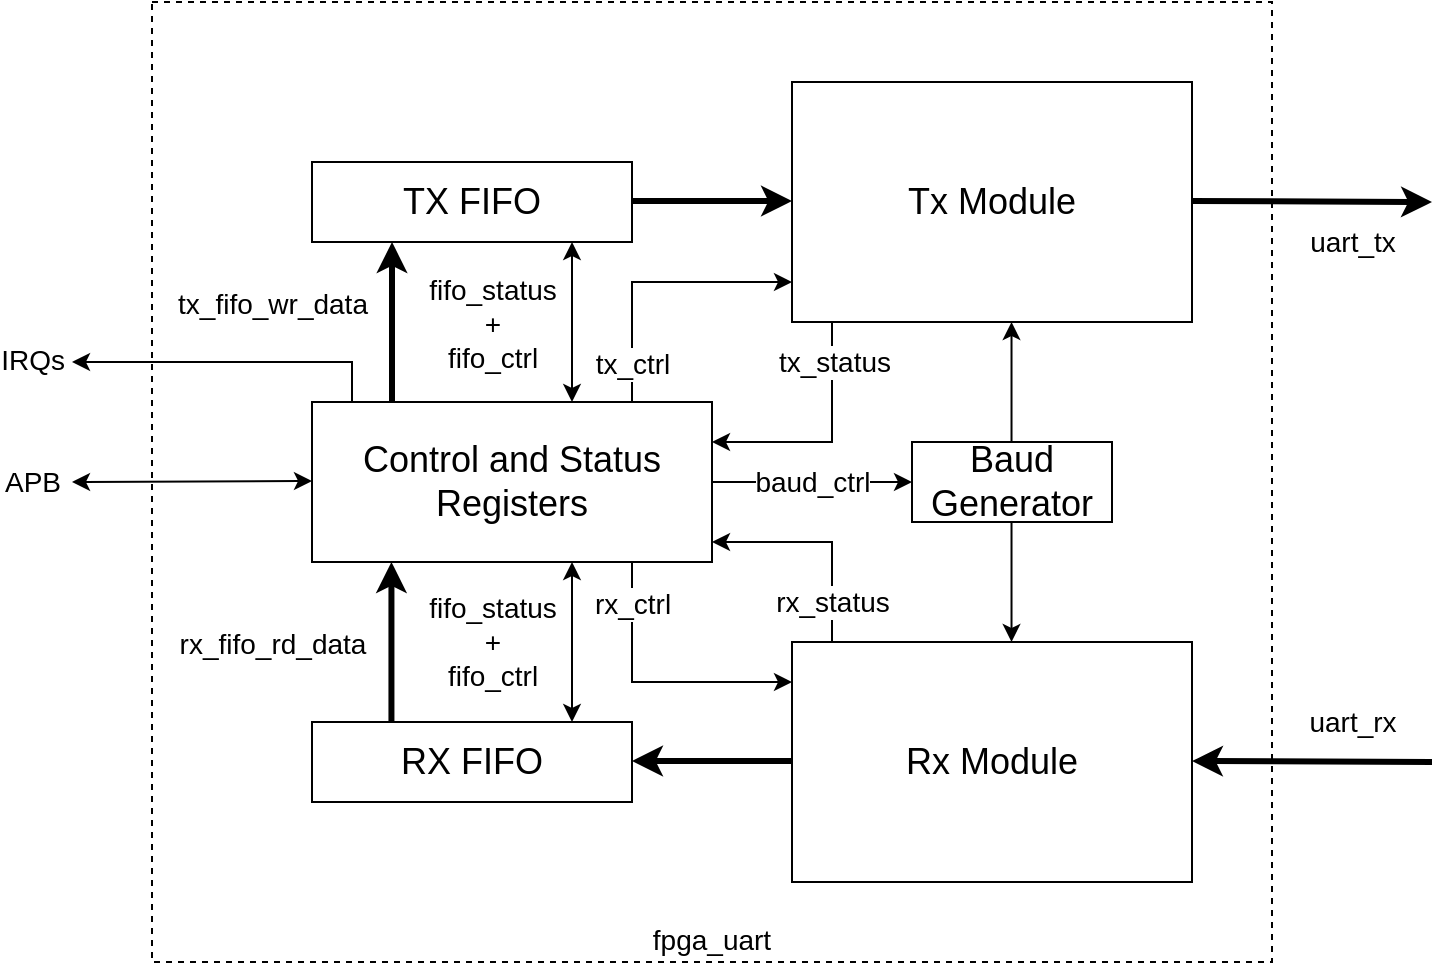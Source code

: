 <mxfile version="24.7.5" pages="4">
  <diagram name="top_arch" id="dmqPP2nq7aVV44zN7D86">
    <mxGraphModel dx="846" dy="693" grid="1" gridSize="10" guides="1" tooltips="1" connect="1" arrows="1" fold="1" page="1" pageScale="1" pageWidth="1654" pageHeight="1169" math="0" shadow="0">
      <root>
        <mxCell id="0" />
        <mxCell id="1" parent="0" />
        <mxCell id="hYlFAcJifRF6RlRnR0hZ-1" value="Baud Generator" style="rounded=0;whiteSpace=wrap;html=1;fontSize=18;" parent="1" vertex="1">
          <mxGeometry x="500" y="260" width="100" height="40" as="geometry" />
        </mxCell>
        <mxCell id="hYlFAcJifRF6RlRnR0hZ-2" value="Tx Module" style="rounded=0;whiteSpace=wrap;html=1;fontSize=18;" parent="1" vertex="1">
          <mxGeometry x="440" y="80" width="200" height="120" as="geometry" />
        </mxCell>
        <mxCell id="hYlFAcJifRF6RlRnR0hZ-3" value="Rx Module" style="rounded=0;whiteSpace=wrap;html=1;fontSize=18;" parent="1" vertex="1">
          <mxGeometry x="440" y="360" width="200" height="120" as="geometry" />
        </mxCell>
        <mxCell id="hYlFAcJifRF6RlRnR0hZ-6" value="TX FIFO" style="rounded=0;whiteSpace=wrap;html=1;fontSize=18;" parent="1" vertex="1">
          <mxGeometry x="200" y="120" width="160" height="40" as="geometry" />
        </mxCell>
        <mxCell id="hYlFAcJifRF6RlRnR0hZ-7" value="RX FIFO" style="rounded=0;whiteSpace=wrap;html=1;fontSize=18;" parent="1" vertex="1">
          <mxGeometry x="200" y="400" width="160" height="40" as="geometry" />
        </mxCell>
        <mxCell id="hYlFAcJifRF6RlRnR0hZ-11" value="" style="endArrow=classic;html=1;rounded=0;fontSize=18;strokeWidth=3;" parent="1" edge="1">
          <mxGeometry width="50" height="50" relative="1" as="geometry">
            <mxPoint x="440" y="419.52" as="sourcePoint" />
            <mxPoint x="360" y="419.52" as="targetPoint" />
          </mxGeometry>
        </mxCell>
        <mxCell id="hYlFAcJifRF6RlRnR0hZ-12" value="" style="endArrow=classic;html=1;rounded=0;fontSize=18;strokeWidth=3;" parent="1" edge="1">
          <mxGeometry width="50" height="50" relative="1" as="geometry">
            <mxPoint x="360" y="139.52" as="sourcePoint" />
            <mxPoint x="440" y="139.52" as="targetPoint" />
          </mxGeometry>
        </mxCell>
        <mxCell id="hYlFAcJifRF6RlRnR0hZ-15" value="" style="endArrow=classic;html=1;rounded=0;fontSize=18;strokeWidth=3;" parent="1" edge="1">
          <mxGeometry width="50" height="50" relative="1" as="geometry">
            <mxPoint x="239.72" y="400" as="sourcePoint" />
            <mxPoint x="239.72" y="320" as="targetPoint" />
          </mxGeometry>
        </mxCell>
        <mxCell id="YpXs3LxsKBOiV3e7lCxs-26" value="rx_fifo_rd_data" style="edgeLabel;html=1;align=center;verticalAlign=middle;resizable=0;points=[];fontSize=14;" parent="hYlFAcJifRF6RlRnR0hZ-15" vertex="1" connectable="0">
          <mxGeometry x="0.29" y="-1" relative="1" as="geometry">
            <mxPoint x="-61" y="12" as="offset" />
          </mxGeometry>
        </mxCell>
        <mxCell id="hYlFAcJifRF6RlRnR0hZ-16" value="" style="endArrow=classic;html=1;rounded=0;fontSize=18;strokeWidth=3;" parent="1" edge="1">
          <mxGeometry width="50" height="50" relative="1" as="geometry">
            <mxPoint x="240" y="240" as="sourcePoint" />
            <mxPoint x="240" y="160.0" as="targetPoint" />
          </mxGeometry>
        </mxCell>
        <mxCell id="YpXs3LxsKBOiV3e7lCxs-25" value="tx_fifo_wr_data" style="edgeLabel;html=1;align=center;verticalAlign=middle;resizable=0;points=[];fontSize=14;" parent="hYlFAcJifRF6RlRnR0hZ-16" vertex="1" connectable="0">
          <mxGeometry x="-0.662" y="1" relative="1" as="geometry">
            <mxPoint x="-59" y="-36" as="offset" />
          </mxGeometry>
        </mxCell>
        <mxCell id="hYlFAcJifRF6RlRnR0hZ-19" value="" style="endArrow=classic;html=1;rounded=0;fontSize=18;strokeWidth=3;" parent="1" edge="1">
          <mxGeometry width="50" height="50" relative="1" as="geometry">
            <mxPoint x="760" y="420" as="sourcePoint" />
            <mxPoint x="640" y="419.52" as="targetPoint" />
          </mxGeometry>
        </mxCell>
        <mxCell id="YpXs3LxsKBOiV3e7lCxs-35" value="uart_rx" style="edgeLabel;html=1;align=center;verticalAlign=middle;resizable=0;points=[];fontSize=14;" parent="hYlFAcJifRF6RlRnR0hZ-19" vertex="1" connectable="0">
          <mxGeometry x="-0.266" y="-5" relative="1" as="geometry">
            <mxPoint x="4" y="-15" as="offset" />
          </mxGeometry>
        </mxCell>
        <mxCell id="hYlFAcJifRF6RlRnR0hZ-20" value="" style="endArrow=classic;html=1;rounded=0;fontSize=18;strokeWidth=3;" parent="1" edge="1">
          <mxGeometry width="50" height="50" relative="1" as="geometry">
            <mxPoint x="640" y="139.52" as="sourcePoint" />
            <mxPoint x="760" y="140" as="targetPoint" />
          </mxGeometry>
        </mxCell>
        <mxCell id="YpXs3LxsKBOiV3e7lCxs-36" value="uart_tx" style="edgeLabel;html=1;align=center;verticalAlign=middle;resizable=0;points=[];fontSize=14;" parent="hYlFAcJifRF6RlRnR0hZ-20" vertex="1" connectable="0">
          <mxGeometry x="0.233" y="4" relative="1" as="geometry">
            <mxPoint x="6" y="24" as="offset" />
          </mxGeometry>
        </mxCell>
        <mxCell id="YpXs3LxsKBOiV3e7lCxs-30" style="edgeStyle=orthogonalEdgeStyle;rounded=0;orthogonalLoop=1;jettySize=auto;html=1;exitX=1;exitY=0.5;exitDx=0;exitDy=0;fontSize=14;startArrow=none;startFill=0;" parent="1" source="hYlFAcJifRF6RlRnR0hZ-23" edge="1">
          <mxGeometry relative="1" as="geometry">
            <mxPoint x="500" y="280" as="targetPoint" />
          </mxGeometry>
        </mxCell>
        <mxCell id="YpXs3LxsKBOiV3e7lCxs-31" value="baud_ctrl" style="edgeLabel;html=1;align=center;verticalAlign=middle;resizable=0;points=[];fontSize=14;" parent="YpXs3LxsKBOiV3e7lCxs-30" vertex="1" connectable="0">
          <mxGeometry x="-0.366" y="1" relative="1" as="geometry">
            <mxPoint x="18" y="1" as="offset" />
          </mxGeometry>
        </mxCell>
        <mxCell id="hYlFAcJifRF6RlRnR0hZ-23" value="Control and Status Registers" style="rounded=0;whiteSpace=wrap;html=1;fontSize=18;" parent="1" vertex="1">
          <mxGeometry x="200" y="240" width="200" height="80" as="geometry" />
        </mxCell>
        <mxCell id="hYlFAcJifRF6RlRnR0hZ-24" value="" style="endArrow=classic;html=1;rounded=0;strokeWidth=1;fontSize=18;startArrow=classic;startFill=1;" parent="1" edge="1">
          <mxGeometry width="50" height="50" relative="1" as="geometry">
            <mxPoint x="330" y="160" as="sourcePoint" />
            <mxPoint x="330" y="240" as="targetPoint" />
          </mxGeometry>
        </mxCell>
        <mxCell id="YpXs3LxsKBOiV3e7lCxs-14" value="fifo_status&lt;div&gt;+&lt;/div&gt;&lt;div&gt;fifo_ctrl&lt;/div&gt;" style="edgeLabel;html=1;align=center;verticalAlign=middle;resizable=0;points=[];fontSize=14;" parent="hYlFAcJifRF6RlRnR0hZ-24" vertex="1" connectable="0">
          <mxGeometry x="-0.268" y="-2" relative="1" as="geometry">
            <mxPoint x="-38" y="11" as="offset" />
          </mxGeometry>
        </mxCell>
        <mxCell id="hYlFAcJifRF6RlRnR0hZ-26" value="" style="endArrow=classic;html=1;rounded=0;strokeWidth=1;fontSize=18;startArrow=classic;startFill=1;" parent="1" edge="1">
          <mxGeometry width="50" height="50" relative="1" as="geometry">
            <mxPoint x="330.0" y="400" as="sourcePoint" />
            <mxPoint x="330.0" y="320" as="targetPoint" />
          </mxGeometry>
        </mxCell>
        <mxCell id="YpXs3LxsKBOiV3e7lCxs-13" value="fifo_status&lt;div&gt;+&lt;/div&gt;&lt;div&gt;fifo_ctrl&lt;/div&gt;" style="edgeLabel;html=1;align=center;verticalAlign=middle;resizable=0;points=[];fontSize=14;" parent="hYlFAcJifRF6RlRnR0hZ-26" vertex="1" connectable="0">
          <mxGeometry x="-0.249" y="-2" relative="1" as="geometry">
            <mxPoint x="-42" y="-10" as="offset" />
          </mxGeometry>
        </mxCell>
        <mxCell id="YpXs3LxsKBOiV3e7lCxs-1" value="" style="endArrow=classic;html=1;rounded=0;startArrow=classic;startFill=1;" parent="1" edge="1">
          <mxGeometry width="50" height="50" relative="1" as="geometry">
            <mxPoint x="80" y="280" as="sourcePoint" />
            <mxPoint x="200" y="279.5" as="targetPoint" />
          </mxGeometry>
        </mxCell>
        <mxCell id="YpXs3LxsKBOiV3e7lCxs-3" value="APB" style="edgeLabel;html=1;align=center;verticalAlign=middle;resizable=0;points=[];fontSize=14;" parent="YpXs3LxsKBOiV3e7lCxs-1" vertex="1" connectable="0">
          <mxGeometry x="-0.44" relative="1" as="geometry">
            <mxPoint x="-54" as="offset" />
          </mxGeometry>
        </mxCell>
        <mxCell id="YpXs3LxsKBOiV3e7lCxs-6" value="" style="endArrow=classic;html=1;rounded=0;fontSize=14;" parent="1" edge="1">
          <mxGeometry width="50" height="50" relative="1" as="geometry">
            <mxPoint x="460" y="360" as="sourcePoint" />
            <mxPoint x="400" y="310" as="targetPoint" />
            <Array as="points">
              <mxPoint x="460" y="340" />
              <mxPoint x="460" y="310" />
            </Array>
          </mxGeometry>
        </mxCell>
        <mxCell id="YpXs3LxsKBOiV3e7lCxs-24" value="rx_status" style="edgeLabel;html=1;align=center;verticalAlign=middle;resizable=0;points=[];fontSize=14;" parent="YpXs3LxsKBOiV3e7lCxs-6" vertex="1" connectable="0">
          <mxGeometry x="0.244" relative="1" as="geometry">
            <mxPoint x="18" y="30" as="offset" />
          </mxGeometry>
        </mxCell>
        <mxCell id="YpXs3LxsKBOiV3e7lCxs-15" value="" style="endArrow=classic;html=1;rounded=0;fontSize=14;" parent="1" edge="1">
          <mxGeometry width="50" height="50" relative="1" as="geometry">
            <mxPoint x="360" y="240" as="sourcePoint" />
            <mxPoint x="440" y="180" as="targetPoint" />
            <Array as="points">
              <mxPoint x="360" y="180" />
            </Array>
          </mxGeometry>
        </mxCell>
        <mxCell id="YpXs3LxsKBOiV3e7lCxs-21" value="tx_ctrl" style="edgeLabel;html=1;align=center;verticalAlign=middle;resizable=0;points=[];fontSize=14;" parent="YpXs3LxsKBOiV3e7lCxs-15" vertex="1" connectable="0">
          <mxGeometry x="-0.731" y="-2" relative="1" as="geometry">
            <mxPoint x="-2" as="offset" />
          </mxGeometry>
        </mxCell>
        <mxCell id="YpXs3LxsKBOiV3e7lCxs-16" value="" style="endArrow=classic;html=1;rounded=0;fontSize=14;" parent="1" edge="1">
          <mxGeometry width="50" height="50" relative="1" as="geometry">
            <mxPoint x="360" y="320" as="sourcePoint" />
            <mxPoint x="440" y="380" as="targetPoint" />
            <Array as="points">
              <mxPoint x="360" y="380" />
            </Array>
          </mxGeometry>
        </mxCell>
        <mxCell id="YpXs3LxsKBOiV3e7lCxs-22" value="rx_ctrl" style="edgeLabel;html=1;align=center;verticalAlign=middle;resizable=0;points=[];fontSize=14;" parent="YpXs3LxsKBOiV3e7lCxs-16" vertex="1" connectable="0">
          <mxGeometry x="-0.378" y="-1" relative="1" as="geometry">
            <mxPoint x="1" y="-23" as="offset" />
          </mxGeometry>
        </mxCell>
        <mxCell id="YpXs3LxsKBOiV3e7lCxs-27" value="" style="endArrow=classic;html=1;rounded=0;fontSize=14;" parent="1" edge="1">
          <mxGeometry width="50" height="50" relative="1" as="geometry">
            <mxPoint x="460" y="200" as="sourcePoint" />
            <mxPoint x="400" y="260" as="targetPoint" />
            <Array as="points">
              <mxPoint x="460" y="260" />
            </Array>
          </mxGeometry>
        </mxCell>
        <mxCell id="YpXs3LxsKBOiV3e7lCxs-28" value="tx_status" style="edgeLabel;html=1;align=center;verticalAlign=middle;resizable=0;points=[];fontSize=14;" parent="YpXs3LxsKBOiV3e7lCxs-27" vertex="1" connectable="0">
          <mxGeometry x="0.244" relative="1" as="geometry">
            <mxPoint x="15" y="-40" as="offset" />
          </mxGeometry>
        </mxCell>
        <mxCell id="YpXs3LxsKBOiV3e7lCxs-33" value="" style="endArrow=classic;html=1;rounded=0;fontSize=14;" parent="1" edge="1">
          <mxGeometry width="50" height="50" relative="1" as="geometry">
            <mxPoint x="549.76" y="260" as="sourcePoint" />
            <mxPoint x="549.76" y="200" as="targetPoint" />
          </mxGeometry>
        </mxCell>
        <mxCell id="YpXs3LxsKBOiV3e7lCxs-34" value="" style="endArrow=classic;html=1;rounded=0;fontSize=14;" parent="1" edge="1">
          <mxGeometry width="50" height="50" relative="1" as="geometry">
            <mxPoint x="549.76" y="300" as="sourcePoint" />
            <mxPoint x="549.76" y="360" as="targetPoint" />
          </mxGeometry>
        </mxCell>
        <mxCell id="YpXs3LxsKBOiV3e7lCxs-37" value="" style="endArrow=classic;html=1;rounded=0;fontSize=14;" parent="1" edge="1">
          <mxGeometry width="50" height="50" relative="1" as="geometry">
            <mxPoint x="220" y="240" as="sourcePoint" />
            <mxPoint x="80" y="220" as="targetPoint" />
            <Array as="points">
              <mxPoint x="220" y="220" />
            </Array>
          </mxGeometry>
        </mxCell>
        <mxCell id="YpXs3LxsKBOiV3e7lCxs-38" value="IRQs" style="edgeLabel;html=1;align=center;verticalAlign=middle;resizable=0;points=[];fontSize=14;" parent="YpXs3LxsKBOiV3e7lCxs-37" vertex="1" connectable="0">
          <mxGeometry x="0.475" y="-1" relative="1" as="geometry">
            <mxPoint x="-62" as="offset" />
          </mxGeometry>
        </mxCell>
        <mxCell id="YpXs3LxsKBOiV3e7lCxs-39" value="fpga_uart" style="rounded=0;whiteSpace=wrap;html=1;fontSize=14;fillColor=none;dashed=1;verticalAlign=bottom;" parent="1" vertex="1">
          <mxGeometry x="120" y="40" width="560" height="480" as="geometry" />
        </mxCell>
      </root>
    </mxGraphModel>
  </diagram>
  <diagram id="eMx6T5mzk8EjuysxxbGC" name="tx_module">
    <mxGraphModel dx="1719" dy="693" grid="1" gridSize="10" guides="1" tooltips="1" connect="1" arrows="1" fold="1" page="1" pageScale="1" pageWidth="2339" pageHeight="3300" math="0" shadow="0">
      <root>
        <mxCell id="0" />
        <mxCell id="1" parent="0" />
        <mxCell id="U-C6g00oCWT3oCDxQzKe-1" value="tx_data_r" style="rounded=0;whiteSpace=wrap;html=1;" parent="1" vertex="1">
          <mxGeometry x="120" y="360" width="160" height="40" as="geometry" />
        </mxCell>
        <mxCell id="U-C6g00oCWT3oCDxQzKe-7" style="edgeStyle=orthogonalEdgeStyle;rounded=0;orthogonalLoop=1;jettySize=auto;html=1;exitX=1;exitY=0.5;exitDx=0;exitDy=0;" parent="1" source="U-C6g00oCWT3oCDxQzKe-2" target="U-C6g00oCWT3oCDxQzKe-6" edge="1">
          <mxGeometry relative="1" as="geometry" />
        </mxCell>
        <mxCell id="U-C6g00oCWT3oCDxQzKe-8" value="tx_en_s == 1" style="edgeLabel;html=1;align=center;verticalAlign=middle;resizable=0;points=[];" parent="U-C6g00oCWT3oCDxQzKe-7" vertex="1" connectable="0">
          <mxGeometry x="-0.103" y="-1" relative="1" as="geometry">
            <mxPoint x="11" y="-21" as="offset" />
          </mxGeometry>
        </mxCell>
        <mxCell id="U-C6g00oCWT3oCDxQzKe-37" value="tx_en_s == 0" style="edgeStyle=orthogonalEdgeStyle;rounded=0;orthogonalLoop=1;jettySize=auto;html=1;exitX=0.5;exitY=0;exitDx=0;exitDy=0;entryX=0.5;entryY=0;entryDx=0;entryDy=0;" parent="1" target="U-C6g00oCWT3oCDxQzKe-2" edge="1">
          <mxGeometry x="-0.714" y="40" relative="1" as="geometry">
            <mxPoint x="640" y="40" as="sourcePoint" />
            <mxPoint as="offset" />
          </mxGeometry>
        </mxCell>
        <mxCell id="U-C6g00oCWT3oCDxQzKe-2" value="reset" style="ellipse;shape=doubleEllipse;whiteSpace=wrap;html=1;aspect=fixed;" parent="1" vertex="1">
          <mxGeometry x="600" y="110" width="80" height="80" as="geometry" />
        </mxCell>
        <mxCell id="U-C6g00oCWT3oCDxQzKe-3" value="" style="shape=image;verticalLabelPosition=bottom;labelBackgroundColor=default;verticalAlign=top;aspect=fixed;imageAspect=0;image=https://eeherald.s3.amazonaws.com/uploads/ckeditor/pictures/oldarticleimages/rs232-3.jpg;imageBorder=default;" parent="1" vertex="1">
          <mxGeometry x="40" y="40" width="511.48" height="240" as="geometry" />
        </mxCell>
        <mxCell id="U-C6g00oCWT3oCDxQzKe-4" value="tx_en" style="rounded=0;whiteSpace=wrap;html=1;" parent="1" vertex="1">
          <mxGeometry x="120" y="400" width="160" height="40" as="geometry" />
        </mxCell>
        <mxCell id="U-C6g00oCWT3oCDxQzKe-10" value="busy_r = 1" style="edgeStyle=orthogonalEdgeStyle;rounded=0;orthogonalLoop=1;jettySize=auto;html=1;exitX=1;exitY=0.5;exitDx=0;exitDy=0;entryX=0;entryY=0.5;entryDx=0;entryDy=0;fontStyle=1" parent="1" source="U-C6g00oCWT3oCDxQzKe-6" target="U-C6g00oCWT3oCDxQzKe-9" edge="1">
          <mxGeometry y="-10" relative="1" as="geometry">
            <mxPoint as="offset" />
          </mxGeometry>
        </mxCell>
        <mxCell id="U-C6g00oCWT3oCDxQzKe-11" value="&lt;div&gt;tx_start_s == 1&lt;/div&gt;" style="edgeLabel;html=1;align=center;verticalAlign=middle;resizable=0;points=[];" parent="U-C6g00oCWT3oCDxQzKe-10" vertex="1" connectable="0">
          <mxGeometry x="-0.22" y="-1" relative="1" as="geometry">
            <mxPoint x="11" y="-21" as="offset" />
          </mxGeometry>
        </mxCell>
        <mxCell id="U-C6g00oCWT3oCDxQzKe-6" value="idle" style="ellipse;whiteSpace=wrap;html=1;" parent="1" vertex="1">
          <mxGeometry x="740" y="200" width="120" height="80" as="geometry" />
        </mxCell>
        <mxCell id="U-C6g00oCWT3oCDxQzKe-14" value="bit_count_done_s == 1" style="edgeStyle=orthogonalEdgeStyle;rounded=0;orthogonalLoop=1;jettySize=auto;html=1;exitX=0.5;exitY=1;exitDx=0;exitDy=0;entryX=0.5;entryY=0;entryDx=0;entryDy=0;" parent="1" source="U-C6g00oCWT3oCDxQzKe-9" target="U-C6g00oCWT3oCDxQzKe-13" edge="1">
          <mxGeometry relative="1" as="geometry" />
        </mxCell>
        <mxCell id="U-C6g00oCWT3oCDxQzKe-9" value="send_start" style="ellipse;whiteSpace=wrap;html=1;" parent="1" vertex="1">
          <mxGeometry x="960" y="200" width="120" height="80" as="geometry" />
        </mxCell>
        <mxCell id="U-C6g00oCWT3oCDxQzKe-12" value="&lt;div&gt;tx_start&lt;i&gt;&lt;br&gt;&lt;/i&gt;&lt;/div&gt;&lt;div&gt;&lt;i&gt;Should be cleared after set&lt;/i&gt;&lt;br&gt;&lt;/div&gt;" style="rounded=0;whiteSpace=wrap;html=1;" parent="1" vertex="1">
          <mxGeometry x="120" y="440" width="160" height="40" as="geometry" />
        </mxCell>
        <mxCell id="U-C6g00oCWT3oCDxQzKe-19" style="edgeStyle=orthogonalEdgeStyle;rounded=0;orthogonalLoop=1;jettySize=auto;html=1;exitX=0;exitY=0.5;exitDx=0;exitDy=0;entryX=1;entryY=0.5;entryDx=0;entryDy=0;" parent="1" source="U-C6g00oCWT3oCDxQzKe-13" target="U-C6g00oCWT3oCDxQzKe-18" edge="1">
          <mxGeometry relative="1" as="geometry" />
        </mxCell>
        <mxCell id="U-C6g00oCWT3oCDxQzKe-20" value="&lt;div&gt;bit_count_done_s == 1 &amp;amp;&amp;amp; &lt;br&gt;&lt;/div&gt;&lt;div&gt;data_counter_r == data_count_max_r &amp;amp;&amp;amp; &lt;br&gt;&lt;/div&gt;&lt;div&gt;parity_en_s == 1&lt;/div&gt;" style="edgeLabel;html=1;align=center;verticalAlign=middle;resizable=0;points=[];" parent="U-C6g00oCWT3oCDxQzKe-19" vertex="1" connectable="0">
          <mxGeometry x="0.108" y="-2" relative="1" as="geometry">
            <mxPoint x="-58" y="-124" as="offset" />
          </mxGeometry>
        </mxCell>
        <mxCell id="U-C6g00oCWT3oCDxQzKe-21" value="&lt;b&gt;parity_s = 1&lt;/b&gt;" style="edgeLabel;html=1;align=center;verticalAlign=middle;resizable=0;points=[];" parent="U-C6g00oCWT3oCDxQzKe-19" vertex="1" connectable="0">
          <mxGeometry x="0.331" y="1" relative="1" as="geometry">
            <mxPoint x="-41" y="-113" as="offset" />
          </mxGeometry>
        </mxCell>
        <mxCell id="U-C6g00oCWT3oCDxQzKe-24" style="edgeStyle=orthogonalEdgeStyle;rounded=0;orthogonalLoop=1;jettySize=auto;html=1;exitX=0.5;exitY=1;exitDx=0;exitDy=0;" parent="1" source="U-C6g00oCWT3oCDxQzKe-13" target="U-C6g00oCWT3oCDxQzKe-23" edge="1">
          <mxGeometry relative="1" as="geometry" />
        </mxCell>
        <mxCell id="U-C6g00oCWT3oCDxQzKe-13" value="send_data" style="ellipse;whiteSpace=wrap;html=1;" parent="1" vertex="1">
          <mxGeometry x="960" y="360" width="120" height="80" as="geometry" />
        </mxCell>
        <mxCell id="U-C6g00oCWT3oCDxQzKe-15" style="edgeStyle=orthogonalEdgeStyle;rounded=0;orthogonalLoop=1;jettySize=auto;html=1;exitX=1;exitY=0;exitDx=0;exitDy=0;entryX=1;entryY=0.5;entryDx=0;entryDy=0;" parent="1" source="U-C6g00oCWT3oCDxQzKe-13" target="U-C6g00oCWT3oCDxQzKe-13" edge="1">
          <mxGeometry relative="1" as="geometry">
            <Array as="points">
              <mxPoint x="1200" y="372" />
              <mxPoint x="1200" y="400" />
            </Array>
          </mxGeometry>
        </mxCell>
        <mxCell id="U-C6g00oCWT3oCDxQzKe-16" value="&lt;div&gt;bit_count_done_s == 1 &amp;amp;&amp;amp; &lt;br&gt;&lt;/div&gt;&lt;div&gt;data_counter_r != data_count_max_r&lt;/div&gt;" style="edgeLabel;html=1;align=center;verticalAlign=middle;resizable=0;points=[];" parent="U-C6g00oCWT3oCDxQzKe-15" vertex="1" connectable="0">
          <mxGeometry x="0.328" y="-2" relative="1" as="geometry">
            <mxPoint x="124" y="-38" as="offset" />
          </mxGeometry>
        </mxCell>
        <mxCell id="U-C6g00oCWT3oCDxQzKe-17" value="&lt;b&gt;data_counter_s ++&lt;/b&gt;" style="text;html=1;align=center;verticalAlign=middle;resizable=0;points=[];autosize=1;strokeColor=none;fillColor=none;" parent="1" vertex="1">
          <mxGeometry x="1210" y="380" width="130" height="30" as="geometry" />
        </mxCell>
        <mxCell id="U-C6g00oCWT3oCDxQzKe-25" style="edgeStyle=orthogonalEdgeStyle;rounded=0;orthogonalLoop=1;jettySize=auto;html=1;exitX=0.5;exitY=1;exitDx=0;exitDy=0;entryX=0;entryY=0.5;entryDx=0;entryDy=0;" parent="1" source="U-C6g00oCWT3oCDxQzKe-18" target="U-C6g00oCWT3oCDxQzKe-23" edge="1">
          <mxGeometry relative="1" as="geometry" />
        </mxCell>
        <mxCell id="U-C6g00oCWT3oCDxQzKe-27" value="&lt;div&gt;bit_count_done_s == 1&lt;/div&gt;" style="edgeLabel;html=1;align=center;verticalAlign=middle;resizable=0;points=[];" parent="U-C6g00oCWT3oCDxQzKe-25" vertex="1" connectable="0">
          <mxGeometry x="-0.4" y="-3" relative="1" as="geometry">
            <mxPoint x="-83" y="-33" as="offset" />
          </mxGeometry>
        </mxCell>
        <mxCell id="U-C6g00oCWT3oCDxQzKe-18" value="send_parity" style="ellipse;whiteSpace=wrap;html=1;" parent="1" vertex="1">
          <mxGeometry x="740" y="520" width="120" height="80" as="geometry" />
        </mxCell>
        <mxCell id="U-C6g00oCWT3oCDxQzKe-22" value="&lt;div&gt;&lt;i&gt;NOTE: bit_counter_r is enabled by BAUD generator en and &lt;br&gt;&lt;/i&gt;&lt;/div&gt;&lt;div&gt;&lt;i&gt;should increment to the number of samples per bit (16). It sets bit_count_done_s for one cycle to&lt;/i&gt;&lt;/div&gt;&lt;div&gt;&lt;i&gt;&amp;nbsp;indicate that a single bit has completed&lt;br&gt;&lt;/i&gt;&lt;/div&gt;" style="text;html=1;align=center;verticalAlign=middle;resizable=0;points=[];autosize=1;strokeColor=default;fillColor=none;" parent="1" vertex="1">
          <mxGeometry x="1180" y="260" width="540" height="60" as="geometry" />
        </mxCell>
        <mxCell id="U-C6g00oCWT3oCDxQzKe-32" value="&lt;div&gt;bit_count_done_s == 1 &amp;amp;&amp;amp; &lt;br&gt;&lt;/div&gt;&lt;div&gt;stop_counter_r == stop_count_max_r&lt;/div&gt;" style="edgeStyle=orthogonalEdgeStyle;rounded=0;orthogonalLoop=1;jettySize=auto;html=1;exitX=0.5;exitY=1;exitDx=0;exitDy=0;entryX=0.5;entryY=0;entryDx=0;entryDy=0;" parent="1" source="U-C6g00oCWT3oCDxQzKe-23" target="U-C6g00oCWT3oCDxQzKe-31" edge="1">
          <mxGeometry x="-0.429" y="100" relative="1" as="geometry">
            <mxPoint as="offset" />
          </mxGeometry>
        </mxCell>
        <mxCell id="U-C6g00oCWT3oCDxQzKe-23" value="send_stop" style="ellipse;whiteSpace=wrap;html=1;" parent="1" vertex="1">
          <mxGeometry x="960" y="610" width="120" height="80" as="geometry" />
        </mxCell>
        <mxCell id="U-C6g00oCWT3oCDxQzKe-26" value="NOTE: Stop bit count can be 1, 2 or 3 long" style="text;html=1;align=center;verticalAlign=middle;resizable=0;points=[];autosize=1;strokeColor=none;fillColor=none;fontStyle=2" parent="1" vertex="1">
          <mxGeometry x="1105" y="570" width="250" height="30" as="geometry" />
        </mxCell>
        <mxCell id="U-C6g00oCWT3oCDxQzKe-28" value="&lt;div&gt;bit_count_done_s == 1 &amp;amp;&amp;amp; &lt;br&gt;&lt;/div&gt;&lt;div&gt;data_counter_r == data_count_max_r &amp;amp;&amp;amp; &lt;br&gt;&lt;/div&gt;&lt;div&gt;parity_en_s == 0&lt;br&gt;&lt;/div&gt;" style="text;whiteSpace=wrap;html=1;align=center;" parent="1" vertex="1">
          <mxGeometry x="1010" y="450" width="250" height="70" as="geometry" />
        </mxCell>
        <mxCell id="U-C6g00oCWT3oCDxQzKe-29" style="edgeStyle=orthogonalEdgeStyle;rounded=0;orthogonalLoop=1;jettySize=auto;html=1;exitX=1;exitY=0;exitDx=0;exitDy=0;entryX=1;entryY=0.5;entryDx=0;entryDy=0;" parent="1" source="U-C6g00oCWT3oCDxQzKe-23" target="U-C6g00oCWT3oCDxQzKe-23" edge="1">
          <mxGeometry relative="1" as="geometry">
            <Array as="points">
              <mxPoint x="1200" y="622" />
              <mxPoint x="1200" y="650" />
            </Array>
          </mxGeometry>
        </mxCell>
        <mxCell id="U-C6g00oCWT3oCDxQzKe-30" value="&lt;div&gt;bit_count_done_s == 1 &amp;amp;&amp;amp; &lt;br&gt;&lt;/div&gt;&lt;div&gt;stop_counter_r != stop_count_max_r&lt;/div&gt;" style="text;whiteSpace=wrap;html=1;align=center;" parent="1" vertex="1">
          <mxGeometry x="1190" y="610" width="230" height="50" as="geometry" />
        </mxCell>
        <mxCell id="U-C6g00oCWT3oCDxQzKe-36" style="edgeStyle=orthogonalEdgeStyle;rounded=0;orthogonalLoop=1;jettySize=auto;html=1;exitX=0;exitY=0.5;exitDx=0;exitDy=0;entryX=0;entryY=0.5;entryDx=0;entryDy=0;" parent="1" source="U-C6g00oCWT3oCDxQzKe-31" target="U-C6g00oCWT3oCDxQzKe-6" edge="1">
          <mxGeometry relative="1" as="geometry">
            <Array as="points">
              <mxPoint x="590" y="800" />
              <mxPoint x="590" y="240" />
            </Array>
          </mxGeometry>
        </mxCell>
        <mxCell id="U-C6g00oCWT3oCDxQzKe-31" value="done" style="ellipse;whiteSpace=wrap;html=1;" parent="1" vertex="1">
          <mxGeometry x="960" y="760" width="120" height="80" as="geometry" />
        </mxCell>
        <mxCell id="U-C6g00oCWT3oCDxQzKe-34" value="&lt;b&gt;busy_r = 0&lt;/b&gt;" style="text;html=1;align=center;verticalAlign=middle;resizable=0;points=[];autosize=1;strokeColor=none;fillColor=none;" parent="1" vertex="1">
          <mxGeometry x="1050" y="725" width="80" height="30" as="geometry" />
        </mxCell>
        <mxCell id="U-C6g00oCWT3oCDxQzKe-35" value="tx_done" style="rounded=0;whiteSpace=wrap;html=1;" parent="1" vertex="1">
          <mxGeometry x="120" y="480" width="160" height="40" as="geometry" />
        </mxCell>
        <mxCell id="U-C6g00oCWT3oCDxQzKe-39" value="tx_conf_r" style="rounded=0;whiteSpace=wrap;html=1;" parent="1" vertex="1">
          <mxGeometry x="120" y="320" width="160" height="40" as="geometry" />
        </mxCell>
        <mxCell id="U-C6g00oCWT3oCDxQzKe-40" value="&amp;nbsp;" style="text;whiteSpace=wrap;html=1;" parent="1" vertex="1">
          <mxGeometry x="490" y="410" width="40" height="40" as="geometry" />
        </mxCell>
        <mxCell id="VY4gHsjDTYXlfz43ZSgO-1" value="&lt;div&gt;stop = 1, 2, 3 (2)&lt;br&gt;&lt;/div&gt;&lt;div&gt;parity = 0, 1 (1)&lt;br&gt;&lt;/div&gt;&lt;div&gt;data =5, 6, 7, 8 (2)&lt;br&gt;&lt;/div&gt;" style="text;html=1;align=center;verticalAlign=middle;resizable=0;points=[];autosize=1;strokeColor=none;fillColor=none;" parent="1" vertex="1">
          <mxGeometry x="280" y="310" width="120" height="60" as="geometry" />
        </mxCell>
      </root>
    </mxGraphModel>
  </diagram>
  <diagram id="iIvFzZMd8XasiGLp1Ae9" name="reg_map">
    <mxGraphModel dx="982" dy="396" grid="1" gridSize="10" guides="1" tooltips="1" connect="1" arrows="1" fold="1" page="1" pageScale="1" pageWidth="827" pageHeight="1169" math="0" shadow="0">
      <root>
        <mxCell id="0" />
        <mxCell id="1" parent="0" />
        <mxCell id="69wAVwzCeIU9IjudfKjp-1" value="UART Control" style="rounded=0;whiteSpace=wrap;html=1;" vertex="1" parent="1">
          <mxGeometry x="120" y="240" width="120" height="40" as="geometry" />
        </mxCell>
        <mxCell id="69wAVwzCeIU9IjudfKjp-2" value="UART Status" style="rounded=0;whiteSpace=wrap;html=1;" vertex="1" parent="1">
          <mxGeometry x="120" y="200" width="120" height="40" as="geometry" />
        </mxCell>
        <mxCell id="69wAVwzCeIU9IjudfKjp-3" value="Tx Data" style="rounded=0;whiteSpace=wrap;html=1;" vertex="1" parent="1">
          <mxGeometry x="120" y="280" width="120" height="40" as="geometry" />
        </mxCell>
        <mxCell id="69wAVwzCeIU9IjudfKjp-4" value="Rx Data" style="rounded=0;whiteSpace=wrap;html=1;" vertex="1" parent="1">
          <mxGeometry x="120" y="320" width="120" height="40" as="geometry" />
        </mxCell>
        <mxCell id="69wAVwzCeIU9IjudfKjp-5" value="RO" style="rounded=0;whiteSpace=wrap;html=1;" vertex="1" parent="1">
          <mxGeometry x="240" y="200" width="40" height="40" as="geometry" />
        </mxCell>
        <mxCell id="69wAVwzCeIU9IjudfKjp-6" value="RW" style="rounded=0;whiteSpace=wrap;html=1;" vertex="1" parent="1">
          <mxGeometry x="240" y="240" width="40" height="40" as="geometry" />
        </mxCell>
        <mxCell id="69wAVwzCeIU9IjudfKjp-7" value="RW" style="rounded=0;whiteSpace=wrap;html=1;" vertex="1" parent="1">
          <mxGeometry x="240" y="280" width="40" height="40" as="geometry" />
        </mxCell>
        <mxCell id="69wAVwzCeIU9IjudfKjp-8" value="RO" style="rounded=0;whiteSpace=wrap;html=1;" vertex="1" parent="1">
          <mxGeometry x="240" y="320" width="40" height="40" as="geometry" />
        </mxCell>
        <mxCell id="69wAVwzCeIU9IjudfKjp-9" value="0x00" style="rounded=0;whiteSpace=wrap;html=1;" vertex="1" parent="1">
          <mxGeometry x="280" y="200" width="80" height="40" as="geometry" />
        </mxCell>
        <mxCell id="69wAVwzCeIU9IjudfKjp-10" value="0x04" style="rounded=0;whiteSpace=wrap;html=1;" vertex="1" parent="1">
          <mxGeometry x="280" y="240" width="80" height="40" as="geometry" />
        </mxCell>
        <mxCell id="69wAVwzCeIU9IjudfKjp-11" value="0x08" style="rounded=0;whiteSpace=wrap;html=1;" vertex="1" parent="1">
          <mxGeometry x="280" y="280" width="80" height="40" as="geometry" />
        </mxCell>
        <mxCell id="69wAVwzCeIU9IjudfKjp-12" value="0x0C" style="rounded=0;whiteSpace=wrap;html=1;" vertex="1" parent="1">
          <mxGeometry x="280" y="320" width="80" height="40" as="geometry" />
        </mxCell>
        <mxCell id="69wAVwzCeIU9IjudfKjp-13" value="31" style="rounded=0;whiteSpace=wrap;html=1;movable=0;resizable=0;rotatable=0;deletable=0;editable=0;connectable=0;" vertex="1" parent="1">
          <mxGeometry x="360" y="160" width="40" height="40" as="geometry" />
        </mxCell>
        <mxCell id="69wAVwzCeIU9IjudfKjp-14" value="30" style="rounded=0;whiteSpace=wrap;html=1;movable=0;resizable=0;rotatable=0;deletable=0;editable=0;connectable=0;" vertex="1" parent="1">
          <mxGeometry x="400" y="160" width="40" height="40" as="geometry" />
        </mxCell>
        <mxCell id="69wAVwzCeIU9IjudfKjp-15" value="29" style="rounded=0;whiteSpace=wrap;html=1;movable=0;resizable=0;rotatable=0;deletable=0;editable=0;connectable=0;" vertex="1" parent="1">
          <mxGeometry x="440" y="160" width="40" height="40" as="geometry" />
        </mxCell>
        <mxCell id="69wAVwzCeIU9IjudfKjp-16" value="28" style="rounded=0;whiteSpace=wrap;html=1;movable=0;resizable=0;rotatable=0;deletable=0;editable=0;connectable=0;" vertex="1" parent="1">
          <mxGeometry x="480" y="160" width="40" height="40" as="geometry" />
        </mxCell>
        <mxCell id="69wAVwzCeIU9IjudfKjp-17" value="27" style="rounded=0;whiteSpace=wrap;html=1;movable=0;resizable=0;rotatable=0;deletable=0;editable=0;connectable=0;" vertex="1" parent="1">
          <mxGeometry x="520" y="160" width="40" height="40" as="geometry" />
        </mxCell>
        <mxCell id="69wAVwzCeIU9IjudfKjp-18" value="26" style="rounded=0;whiteSpace=wrap;html=1;movable=0;resizable=0;rotatable=0;deletable=0;editable=0;connectable=0;" vertex="1" parent="1">
          <mxGeometry x="560" y="160" width="40" height="40" as="geometry" />
        </mxCell>
        <mxCell id="69wAVwzCeIU9IjudfKjp-19" value="25" style="rounded=0;whiteSpace=wrap;html=1;movable=0;resizable=0;rotatable=0;deletable=0;editable=0;connectable=0;" vertex="1" parent="1">
          <mxGeometry x="600" y="160" width="40" height="40" as="geometry" />
        </mxCell>
        <mxCell id="69wAVwzCeIU9IjudfKjp-20" value="24" style="rounded=0;whiteSpace=wrap;html=1;movable=0;resizable=0;rotatable=0;deletable=0;editable=0;connectable=0;" vertex="1" parent="1">
          <mxGeometry x="640" y="160" width="40" height="40" as="geometry" />
        </mxCell>
        <mxCell id="69wAVwzCeIU9IjudfKjp-21" value="23" style="rounded=0;whiteSpace=wrap;html=1;movable=0;resizable=0;rotatable=0;deletable=0;editable=0;connectable=0;" vertex="1" parent="1">
          <mxGeometry x="680" y="160" width="40" height="40" as="geometry" />
        </mxCell>
        <mxCell id="69wAVwzCeIU9IjudfKjp-22" value="22" style="rounded=0;whiteSpace=wrap;html=1;movable=0;resizable=0;rotatable=0;deletable=0;editable=0;connectable=0;" vertex="1" parent="1">
          <mxGeometry x="720" y="160" width="40" height="40" as="geometry" />
        </mxCell>
        <mxCell id="69wAVwzCeIU9IjudfKjp-23" value="21" style="rounded=0;whiteSpace=wrap;html=1;movable=0;resizable=0;rotatable=0;deletable=0;editable=0;connectable=0;" vertex="1" parent="1">
          <mxGeometry x="760" y="160" width="40" height="40" as="geometry" />
        </mxCell>
        <mxCell id="69wAVwzCeIU9IjudfKjp-24" value="20" style="rounded=0;whiteSpace=wrap;html=1;movable=0;resizable=0;rotatable=0;deletable=0;editable=0;connectable=0;" vertex="1" parent="1">
          <mxGeometry x="800" y="160" width="40" height="40" as="geometry" />
        </mxCell>
        <mxCell id="69wAVwzCeIU9IjudfKjp-25" value="19" style="rounded=0;whiteSpace=wrap;html=1;movable=0;resizable=0;rotatable=0;deletable=0;editable=0;connectable=0;" vertex="1" parent="1">
          <mxGeometry x="840" y="160" width="40" height="40" as="geometry" />
        </mxCell>
        <mxCell id="69wAVwzCeIU9IjudfKjp-26" value="18" style="rounded=0;whiteSpace=wrap;html=1;movable=0;resizable=0;rotatable=0;deletable=0;editable=0;connectable=0;" vertex="1" parent="1">
          <mxGeometry x="880" y="160" width="40" height="40" as="geometry" />
        </mxCell>
        <mxCell id="69wAVwzCeIU9IjudfKjp-27" value="17" style="rounded=0;whiteSpace=wrap;html=1;movable=0;resizable=0;rotatable=0;deletable=0;editable=0;connectable=0;" vertex="1" parent="1">
          <mxGeometry x="920" y="160" width="40" height="40" as="geometry" />
        </mxCell>
        <mxCell id="69wAVwzCeIU9IjudfKjp-28" value="16" style="rounded=0;whiteSpace=wrap;html=1;movable=0;resizable=0;rotatable=0;deletable=0;editable=0;connectable=0;" vertex="1" parent="1">
          <mxGeometry x="960" y="160" width="40" height="40" as="geometry" />
        </mxCell>
        <mxCell id="69wAVwzCeIU9IjudfKjp-29" value="15" style="rounded=0;whiteSpace=wrap;html=1;movable=0;resizable=0;rotatable=0;deletable=0;editable=0;connectable=0;" vertex="1" parent="1">
          <mxGeometry x="1000" y="160" width="40" height="40" as="geometry" />
        </mxCell>
        <mxCell id="69wAVwzCeIU9IjudfKjp-30" value="14" style="rounded=0;whiteSpace=wrap;html=1;movable=0;resizable=0;rotatable=0;deletable=0;editable=0;connectable=0;" vertex="1" parent="1">
          <mxGeometry x="1040" y="160" width="40" height="40" as="geometry" />
        </mxCell>
        <mxCell id="69wAVwzCeIU9IjudfKjp-31" value="13" style="rounded=0;whiteSpace=wrap;html=1;movable=0;resizable=0;rotatable=0;deletable=0;editable=0;connectable=0;" vertex="1" parent="1">
          <mxGeometry x="1080" y="160" width="40" height="40" as="geometry" />
        </mxCell>
        <mxCell id="69wAVwzCeIU9IjudfKjp-32" value="12" style="rounded=0;whiteSpace=wrap;html=1;movable=0;resizable=0;rotatable=0;deletable=0;editable=0;connectable=0;" vertex="1" parent="1">
          <mxGeometry x="1120" y="160" width="40" height="40" as="geometry" />
        </mxCell>
        <mxCell id="69wAVwzCeIU9IjudfKjp-33" value="11" style="rounded=0;whiteSpace=wrap;html=1;movable=0;resizable=0;rotatable=0;deletable=0;editable=0;connectable=0;" vertex="1" parent="1">
          <mxGeometry x="1160" y="160" width="40" height="40" as="geometry" />
        </mxCell>
        <mxCell id="69wAVwzCeIU9IjudfKjp-34" value="10" style="rounded=0;whiteSpace=wrap;html=1;movable=0;resizable=0;rotatable=0;deletable=0;editable=0;connectable=0;" vertex="1" parent="1">
          <mxGeometry x="1200" y="160" width="40" height="40" as="geometry" />
        </mxCell>
        <mxCell id="69wAVwzCeIU9IjudfKjp-35" value="9" style="rounded=0;whiteSpace=wrap;html=1;movable=0;resizable=0;rotatable=0;deletable=0;editable=0;connectable=0;" vertex="1" parent="1">
          <mxGeometry x="1240" y="160" width="40" height="40" as="geometry" />
        </mxCell>
        <mxCell id="69wAVwzCeIU9IjudfKjp-36" value="8" style="rounded=0;whiteSpace=wrap;html=1;movable=0;resizable=0;rotatable=0;deletable=0;editable=0;connectable=0;" vertex="1" parent="1">
          <mxGeometry x="1280" y="160" width="40" height="40" as="geometry" />
        </mxCell>
        <mxCell id="69wAVwzCeIU9IjudfKjp-37" value="7" style="rounded=0;whiteSpace=wrap;html=1;movable=0;resizable=0;rotatable=0;deletable=0;editable=0;connectable=0;" vertex="1" parent="1">
          <mxGeometry x="1320" y="160" width="40" height="40" as="geometry" />
        </mxCell>
        <mxCell id="69wAVwzCeIU9IjudfKjp-38" value="6" style="rounded=0;whiteSpace=wrap;html=1;movable=0;resizable=0;rotatable=0;deletable=0;editable=0;connectable=0;" vertex="1" parent="1">
          <mxGeometry x="1360" y="160" width="40" height="40" as="geometry" />
        </mxCell>
        <mxCell id="69wAVwzCeIU9IjudfKjp-39" value="5" style="rounded=0;whiteSpace=wrap;html=1;movable=0;resizable=0;rotatable=0;deletable=0;editable=0;connectable=0;" vertex="1" parent="1">
          <mxGeometry x="1400" y="160" width="40" height="40" as="geometry" />
        </mxCell>
        <mxCell id="69wAVwzCeIU9IjudfKjp-40" value="4" style="rounded=0;whiteSpace=wrap;html=1;movable=0;resizable=0;rotatable=0;deletable=0;editable=0;connectable=0;" vertex="1" parent="1">
          <mxGeometry x="1440" y="160" width="40" height="40" as="geometry" />
        </mxCell>
        <mxCell id="69wAVwzCeIU9IjudfKjp-41" value="3" style="rounded=0;whiteSpace=wrap;html=1;movable=0;resizable=0;rotatable=0;deletable=0;editable=0;connectable=0;" vertex="1" parent="1">
          <mxGeometry x="1480" y="160" width="40" height="40" as="geometry" />
        </mxCell>
        <mxCell id="69wAVwzCeIU9IjudfKjp-42" value="2" style="rounded=0;whiteSpace=wrap;html=1;movable=0;resizable=0;rotatable=0;deletable=0;editable=0;connectable=0;" vertex="1" parent="1">
          <mxGeometry x="1520" y="160" width="40" height="40" as="geometry" />
        </mxCell>
        <mxCell id="69wAVwzCeIU9IjudfKjp-43" value="1" style="rounded=0;whiteSpace=wrap;html=1;movable=0;resizable=0;rotatable=0;deletable=0;editable=0;connectable=0;" vertex="1" parent="1">
          <mxGeometry x="1560" y="160" width="40" height="40" as="geometry" />
        </mxCell>
        <mxCell id="69wAVwzCeIU9IjudfKjp-44" value="0" style="rounded=0;whiteSpace=wrap;html=1;movable=0;resizable=0;rotatable=0;deletable=0;editable=0;connectable=0;" vertex="1" parent="1">
          <mxGeometry x="1600" y="160" width="40" height="40" as="geometry" />
        </mxCell>
        <mxCell id="69wAVwzCeIU9IjudfKjp-46" value="Tx En" style="rounded=0;whiteSpace=wrap;html=1;" vertex="1" parent="1">
          <mxGeometry x="1600" y="240" width="40" height="40" as="geometry" />
        </mxCell>
        <mxCell id="69wAVwzCeIU9IjudfKjp-47" value="Rx En" style="rounded=0;whiteSpace=wrap;html=1;" vertex="1" parent="1">
          <mxGeometry x="960" y="240" width="40" height="40" as="geometry" />
        </mxCell>
        <mxCell id="69wAVwzCeIU9IjudfKjp-48" value="Tx Done" style="rounded=0;whiteSpace=wrap;html=1;" vertex="1" parent="1">
          <mxGeometry x="1600" y="200" width="40" height="40" as="geometry" />
        </mxCell>
        <mxCell id="69wAVwzCeIU9IjudfKjp-49" value="Rx Done" style="rounded=0;whiteSpace=wrap;html=1;" vertex="1" parent="1">
          <mxGeometry x="960" y="200" width="40" height="40" as="geometry" />
        </mxCell>
        <mxCell id="69wAVwzCeIU9IjudfKjp-50" value="Tx Busy" style="rounded=0;whiteSpace=wrap;html=1;" vertex="1" parent="1">
          <mxGeometry x="1560" y="200" width="40" height="40" as="geometry" />
        </mxCell>
        <mxCell id="69wAVwzCeIU9IjudfKjp-51" value="Rx Busy" style="rounded=0;whiteSpace=wrap;html=1;" vertex="1" parent="1">
          <mxGeometry x="920" y="200" width="40" height="40" as="geometry" />
        </mxCell>
        <mxCell id="69wAVwzCeIU9IjudfKjp-52" value="Tx FIFO Empty" style="rounded=0;whiteSpace=wrap;html=1;fontSize=8;" vertex="1" parent="1">
          <mxGeometry x="1280" y="200" width="40" height="40" as="geometry" />
        </mxCell>
        <mxCell id="69wAVwzCeIU9IjudfKjp-53" value="Tx FIFO Full" style="rounded=0;whiteSpace=wrap;html=1;fontSize=8;" vertex="1" parent="1">
          <mxGeometry x="1200" y="200" width="40" height="40" as="geometry" />
        </mxCell>
        <mxCell id="69wAVwzCeIU9IjudfKjp-54" value="Tx FIFO nearly Empty" style="rounded=0;whiteSpace=wrap;html=1;fontSize=8;" vertex="1" parent="1">
          <mxGeometry x="1240" y="200" width="40" height="40" as="geometry" />
        </mxCell>
        <mxCell id="69wAVwzCeIU9IjudfKjp-55" value="Tx FIFO nearly Full" style="rounded=0;whiteSpace=wrap;html=1;fontSize=8;" vertex="1" parent="1">
          <mxGeometry x="1160" y="200" width="40" height="40" as="geometry" />
        </mxCell>
        <mxCell id="69wAVwzCeIU9IjudfKjp-56" value="Rx FIFO Empty" style="rounded=0;whiteSpace=wrap;html=1;fontSize=8;" vertex="1" parent="1">
          <mxGeometry x="640" y="200" width="40" height="40" as="geometry" />
        </mxCell>
        <mxCell id="69wAVwzCeIU9IjudfKjp-57" value="Rx FIFO Full" style="rounded=0;whiteSpace=wrap;html=1;fontSize=8;" vertex="1" parent="1">
          <mxGeometry x="560" y="200" width="40" height="40" as="geometry" />
        </mxCell>
        <mxCell id="69wAVwzCeIU9IjudfKjp-58" value="Rx FIFO nearly Empty" style="rounded=0;whiteSpace=wrap;html=1;fontSize=8;" vertex="1" parent="1">
          <mxGeometry x="600" y="200" width="40" height="40" as="geometry" />
        </mxCell>
        <mxCell id="69wAVwzCeIU9IjudfKjp-59" value="Rx FIFO nearly Full" style="rounded=0;whiteSpace=wrap;html=1;fontSize=8;" vertex="1" parent="1">
          <mxGeometry x="520" y="200" width="40" height="40" as="geometry" />
        </mxCell>
        <mxCell id="69wAVwzCeIU9IjudfKjp-61" value="Rx Parity Error" style="rounded=0;whiteSpace=wrap;html=1;fontSize=8;" vertex="1" parent="1">
          <mxGeometry x="880" y="200" width="40" height="40" as="geometry" />
        </mxCell>
        <mxCell id="69wAVwzCeIU9IjudfKjp-62" value="Rx Stop Error" style="rounded=0;whiteSpace=wrap;html=1;fontSize=8;" vertex="1" parent="1">
          <mxGeometry x="840" y="200" width="40" height="40" as="geometry" />
        </mxCell>
        <mxCell id="69wAVwzCeIU9IjudfKjp-63" value="UNUSED" style="rounded=0;whiteSpace=wrap;html=1;fontSize=12;" vertex="1" parent="1">
          <mxGeometry x="1000" y="200" width="160" height="40" as="geometry" />
        </mxCell>
        <mxCell id="69wAVwzCeIU9IjudfKjp-64" value="UNUSED" style="rounded=0;whiteSpace=wrap;html=1;fontSize=12;" vertex="1" parent="1">
          <mxGeometry x="680" y="200" width="160" height="40" as="geometry" />
        </mxCell>
        <mxCell id="69wAVwzCeIU9IjudfKjp-65" value="UNUSED" style="rounded=0;whiteSpace=wrap;html=1;fontSize=12;" vertex="1" parent="1">
          <mxGeometry x="1320" y="200" width="240" height="40" as="geometry" />
        </mxCell>
        <mxCell id="69wAVwzCeIU9IjudfKjp-66" value="UNUSED" style="rounded=0;whiteSpace=wrap;html=1;fontSize=12;" vertex="1" parent="1">
          <mxGeometry x="360" y="200" width="160" height="40" as="geometry" />
        </mxCell>
        <mxCell id="69wAVwzCeIU9IjudfKjp-67" value="Tx FIFO Clear" style="rounded=0;whiteSpace=wrap;html=1;fontSize=8;" vertex="1" parent="1">
          <mxGeometry x="1240" y="240" width="40" height="40" as="geometry" />
        </mxCell>
        <mxCell id="69wAVwzCeIU9IjudfKjp-68" value="Rx FIFO Clear" style="rounded=0;whiteSpace=wrap;html=1;fontSize=8;" vertex="1" parent="1">
          <mxGeometry x="600" y="240" width="40" height="40" as="geometry" />
        </mxCell>
        <mxCell id="69wAVwzCeIU9IjudfKjp-69" value="Tx Parity En" style="rounded=0;whiteSpace=wrap;html=1;fontSize=8;" vertex="1" parent="1">
          <mxGeometry x="1520" y="240" width="40" height="40" as="geometry" />
        </mxCell>
        <mxCell id="69wAVwzCeIU9IjudfKjp-70" value="Tx Data Width" style="rounded=0;whiteSpace=wrap;html=1;fontSize=8;" vertex="1" parent="1">
          <mxGeometry x="1360" y="240" width="80" height="40" as="geometry" />
        </mxCell>
        <mxCell id="69wAVwzCeIU9IjudfKjp-71" value="Tx Stop Width" style="rounded=0;whiteSpace=wrap;html=1;fontSize=8;" vertex="1" parent="1">
          <mxGeometry x="1440" y="240" width="80" height="40" as="geometry" />
        </mxCell>
        <mxCell id="69wAVwzCeIU9IjudfKjp-72" value="Rx Parity En" style="rounded=0;whiteSpace=wrap;html=1;fontSize=8;" vertex="1" parent="1">
          <mxGeometry x="880" y="240" width="40" height="40" as="geometry" />
        </mxCell>
        <mxCell id="69wAVwzCeIU9IjudfKjp-84" value="" style="edgeStyle=none;html=1;fontSize=8;" edge="1" parent="1" source="69wAVwzCeIU9IjudfKjp-73" target="69wAVwzCeIU9IjudfKjp-81">
          <mxGeometry relative="1" as="geometry" />
        </mxCell>
        <mxCell id="69wAVwzCeIU9IjudfKjp-73" value="Rx Data Width" style="rounded=0;whiteSpace=wrap;html=1;fontSize=8;" vertex="1" parent="1">
          <mxGeometry x="720" y="240" width="80" height="40" as="geometry" />
        </mxCell>
        <mxCell id="69wAVwzCeIU9IjudfKjp-74" value="Rx Stop Width" style="rounded=0;whiteSpace=wrap;html=1;fontSize=8;" vertex="1" parent="1">
          <mxGeometry x="800" y="240" width="80" height="40" as="geometry" />
        </mxCell>
        <mxCell id="69wAVwzCeIU9IjudfKjp-75" value="Tx Data" style="rounded=0;whiteSpace=wrap;html=1;fontSize=12;" vertex="1" parent="1">
          <mxGeometry x="1320" y="280" width="320" height="40" as="geometry" />
        </mxCell>
        <mxCell id="69wAVwzCeIU9IjudfKjp-76" value="Rx Data" style="rounded=0;whiteSpace=wrap;html=1;fontSize=12;" vertex="1" parent="1">
          <mxGeometry x="1320" y="320" width="320" height="40" as="geometry" />
        </mxCell>
        <mxCell id="69wAVwzCeIU9IjudfKjp-77" value="UNUSED" style="rounded=0;whiteSpace=wrap;html=1;fontSize=8;" vertex="1" parent="1">
          <mxGeometry x="1320" y="240" width="40" height="40" as="geometry" />
        </mxCell>
        <mxCell id="69wAVwzCeIU9IjudfKjp-78" value="UNUSED" style="rounded=0;whiteSpace=wrap;html=1;fontSize=12;" vertex="1" parent="1">
          <mxGeometry x="1000" y="240" width="240" height="40" as="geometry" />
        </mxCell>
        <mxCell id="69wAVwzCeIU9IjudfKjp-79" value="UNUSED" style="rounded=0;whiteSpace=wrap;html=1;fontSize=8;" vertex="1" parent="1">
          <mxGeometry x="680" y="240" width="40" height="40" as="geometry" />
        </mxCell>
        <mxCell id="69wAVwzCeIU9IjudfKjp-80" value="UNUSED" style="rounded=0;whiteSpace=wrap;html=1;fontSize=12;" vertex="1" parent="1">
          <mxGeometry x="360" y="240" width="240" height="40" as="geometry" />
        </mxCell>
        <mxCell id="69wAVwzCeIU9IjudfKjp-81" value="UNUSED" style="rounded=0;whiteSpace=wrap;html=1;fontSize=12;" vertex="1" parent="1">
          <mxGeometry x="360" y="280" width="960" height="40" as="geometry" />
        </mxCell>
        <mxCell id="69wAVwzCeIU9IjudfKjp-82" value="UNUSED" style="rounded=0;whiteSpace=wrap;html=1;fontSize=12;" vertex="1" parent="1">
          <mxGeometry x="360" y="320" width="960" height="40" as="geometry" />
        </mxCell>
        <mxCell id="69wAVwzCeIU9IjudfKjp-83" value="Tx Start" style="rounded=0;whiteSpace=wrap;html=1;" vertex="1" parent="1">
          <mxGeometry x="1560" y="240" width="40" height="40" as="geometry" />
        </mxCell>
        <mxCell id="69wAVwzCeIU9IjudfKjp-85" value="UNUSED" style="rounded=0;whiteSpace=wrap;html=1;fontSize=8;" vertex="1" parent="1">
          <mxGeometry x="920" y="240" width="40" height="40" as="geometry" />
        </mxCell>
        <mxCell id="69wAVwzCeIU9IjudfKjp-86" value="Tx FIFO Enable" style="rounded=0;whiteSpace=wrap;html=1;fontSize=8;" vertex="1" parent="1">
          <mxGeometry x="1280" y="240" width="40" height="40" as="geometry" />
        </mxCell>
        <mxCell id="69wAVwzCeIU9IjudfKjp-88" value="Rx FIFO Enable" style="rounded=0;whiteSpace=wrap;html=1;fontSize=8;" vertex="1" parent="1">
          <mxGeometry x="640" y="240" width="40" height="40" as="geometry" />
        </mxCell>
      </root>
    </mxGraphModel>
  </diagram>
  <diagram id="OWY3hLF18XQOBPTefr5p" name="fifo_logic">
    <mxGraphModel dx="792" dy="497" grid="1" gridSize="10" guides="1" tooltips="1" connect="1" arrows="1" fold="1" page="1" pageScale="1" pageWidth="827" pageHeight="1169" math="0" shadow="0">
      <root>
        <mxCell id="0" />
        <mxCell id="1" parent="0" />
        <mxCell id="AwteIukDAkIVrEO2oSpO-1" value="" style="shape=trapezoid;perimeter=trapezoidPerimeter;whiteSpace=wrap;html=1;fixedSize=1;fontSize=8;rotation=90;size=35;" parent="1" vertex="1">
          <mxGeometry x="77.5" y="72.5" width="120" height="35" as="geometry" />
        </mxCell>
        <mxCell id="WVVn2qlQc3Q_c2TzwbiY-1" value="tx_data" style="endArrow=classic;html=1;rounded=0;exitX=0.5;exitY=0;exitDx=0;exitDy=0;" edge="1" parent="1" source="AwteIukDAkIVrEO2oSpO-1">
          <mxGeometry x="0.556" y="20" width="50" height="50" relative="1" as="geometry">
            <mxPoint x="230" y="110" as="sourcePoint" />
            <mxPoint x="200" y="90" as="targetPoint" />
            <mxPoint as="offset" />
          </mxGeometry>
        </mxCell>
        <mxCell id="WVVn2qlQc3Q_c2TzwbiY-2" value="tx_data_reg" style="endArrow=classic;html=1;rounded=0;" edge="1" parent="1">
          <mxGeometry x="-1" y="20" width="50" height="50" relative="1" as="geometry">
            <mxPoint x="80" y="60" as="sourcePoint" />
            <mxPoint x="120" y="60" as="targetPoint" />
            <mxPoint as="offset" />
          </mxGeometry>
        </mxCell>
        <mxCell id="WVVn2qlQc3Q_c2TzwbiY-3" value="tx_data_fifo" style="endArrow=classic;html=1;rounded=0;" edge="1" parent="1">
          <mxGeometry x="-1" y="20" width="50" height="50" relative="1" as="geometry">
            <mxPoint x="80" y="120" as="sourcePoint" />
            <mxPoint x="120" y="120" as="targetPoint" />
            <mxPoint as="offset" />
          </mxGeometry>
        </mxCell>
        <mxCell id="WVVn2qlQc3Q_c2TzwbiY-4" value="tx_fifo_enable" style="endArrow=classic;html=1;rounded=0;" edge="1" parent="1">
          <mxGeometry x="-1" y="-10" width="50" height="50" relative="1" as="geometry">
            <mxPoint x="140" y="170" as="sourcePoint" />
            <mxPoint x="140" y="140" as="targetPoint" />
            <mxPoint x="-10" y="10" as="offset" />
          </mxGeometry>
        </mxCell>
        <mxCell id="WVVn2qlQc3Q_c2TzwbiY-5" value="" style="shape=trapezoid;perimeter=trapezoidPerimeter;whiteSpace=wrap;html=1;fixedSize=1;fontSize=8;rotation=90;size=35;" vertex="1" parent="1">
          <mxGeometry x="77.5" y="282.5" width="120" height="35" as="geometry" />
        </mxCell>
        <mxCell id="WVVn2qlQc3Q_c2TzwbiY-6" value="tx_start_i" style="endArrow=classic;html=1;rounded=0;exitX=0.5;exitY=0;exitDx=0;exitDy=0;" edge="1" parent="1" source="WVVn2qlQc3Q_c2TzwbiY-5">
          <mxGeometry x="0.556" y="20" width="50" height="50" relative="1" as="geometry">
            <mxPoint x="230" y="320" as="sourcePoint" />
            <mxPoint x="200" y="300" as="targetPoint" />
            <mxPoint as="offset" />
          </mxGeometry>
        </mxCell>
        <mxCell id="WVVn2qlQc3Q_c2TzwbiY-7" value="tx_start_reg" style="endArrow=classic;html=1;rounded=0;" edge="1" parent="1">
          <mxGeometry x="-1" y="20" width="50" height="50" relative="1" as="geometry">
            <mxPoint x="80" y="270" as="sourcePoint" />
            <mxPoint x="120" y="270" as="targetPoint" />
            <mxPoint as="offset" />
          </mxGeometry>
        </mxCell>
        <mxCell id="WVVn2qlQc3Q_c2TzwbiY-8" value="~tx_fifo_empty" style="endArrow=classic;html=1;rounded=0;" edge="1" parent="1">
          <mxGeometry x="-1" y="22" width="50" height="50" relative="1" as="geometry">
            <mxPoint x="80" y="330" as="sourcePoint" />
            <mxPoint x="120" y="330" as="targetPoint" />
            <mxPoint x="-10" y="2" as="offset" />
          </mxGeometry>
        </mxCell>
        <mxCell id="WVVn2qlQc3Q_c2TzwbiY-9" value="tx_fifo_enable" style="endArrow=classic;html=1;rounded=0;" edge="1" parent="1">
          <mxGeometry x="-1" y="-10" width="50" height="50" relative="1" as="geometry">
            <mxPoint x="140" y="380" as="sourcePoint" />
            <mxPoint x="140" y="350" as="targetPoint" />
            <mxPoint x="-10" y="10" as="offset" />
          </mxGeometry>
        </mxCell>
      </root>
    </mxGraphModel>
  </diagram>
</mxfile>

